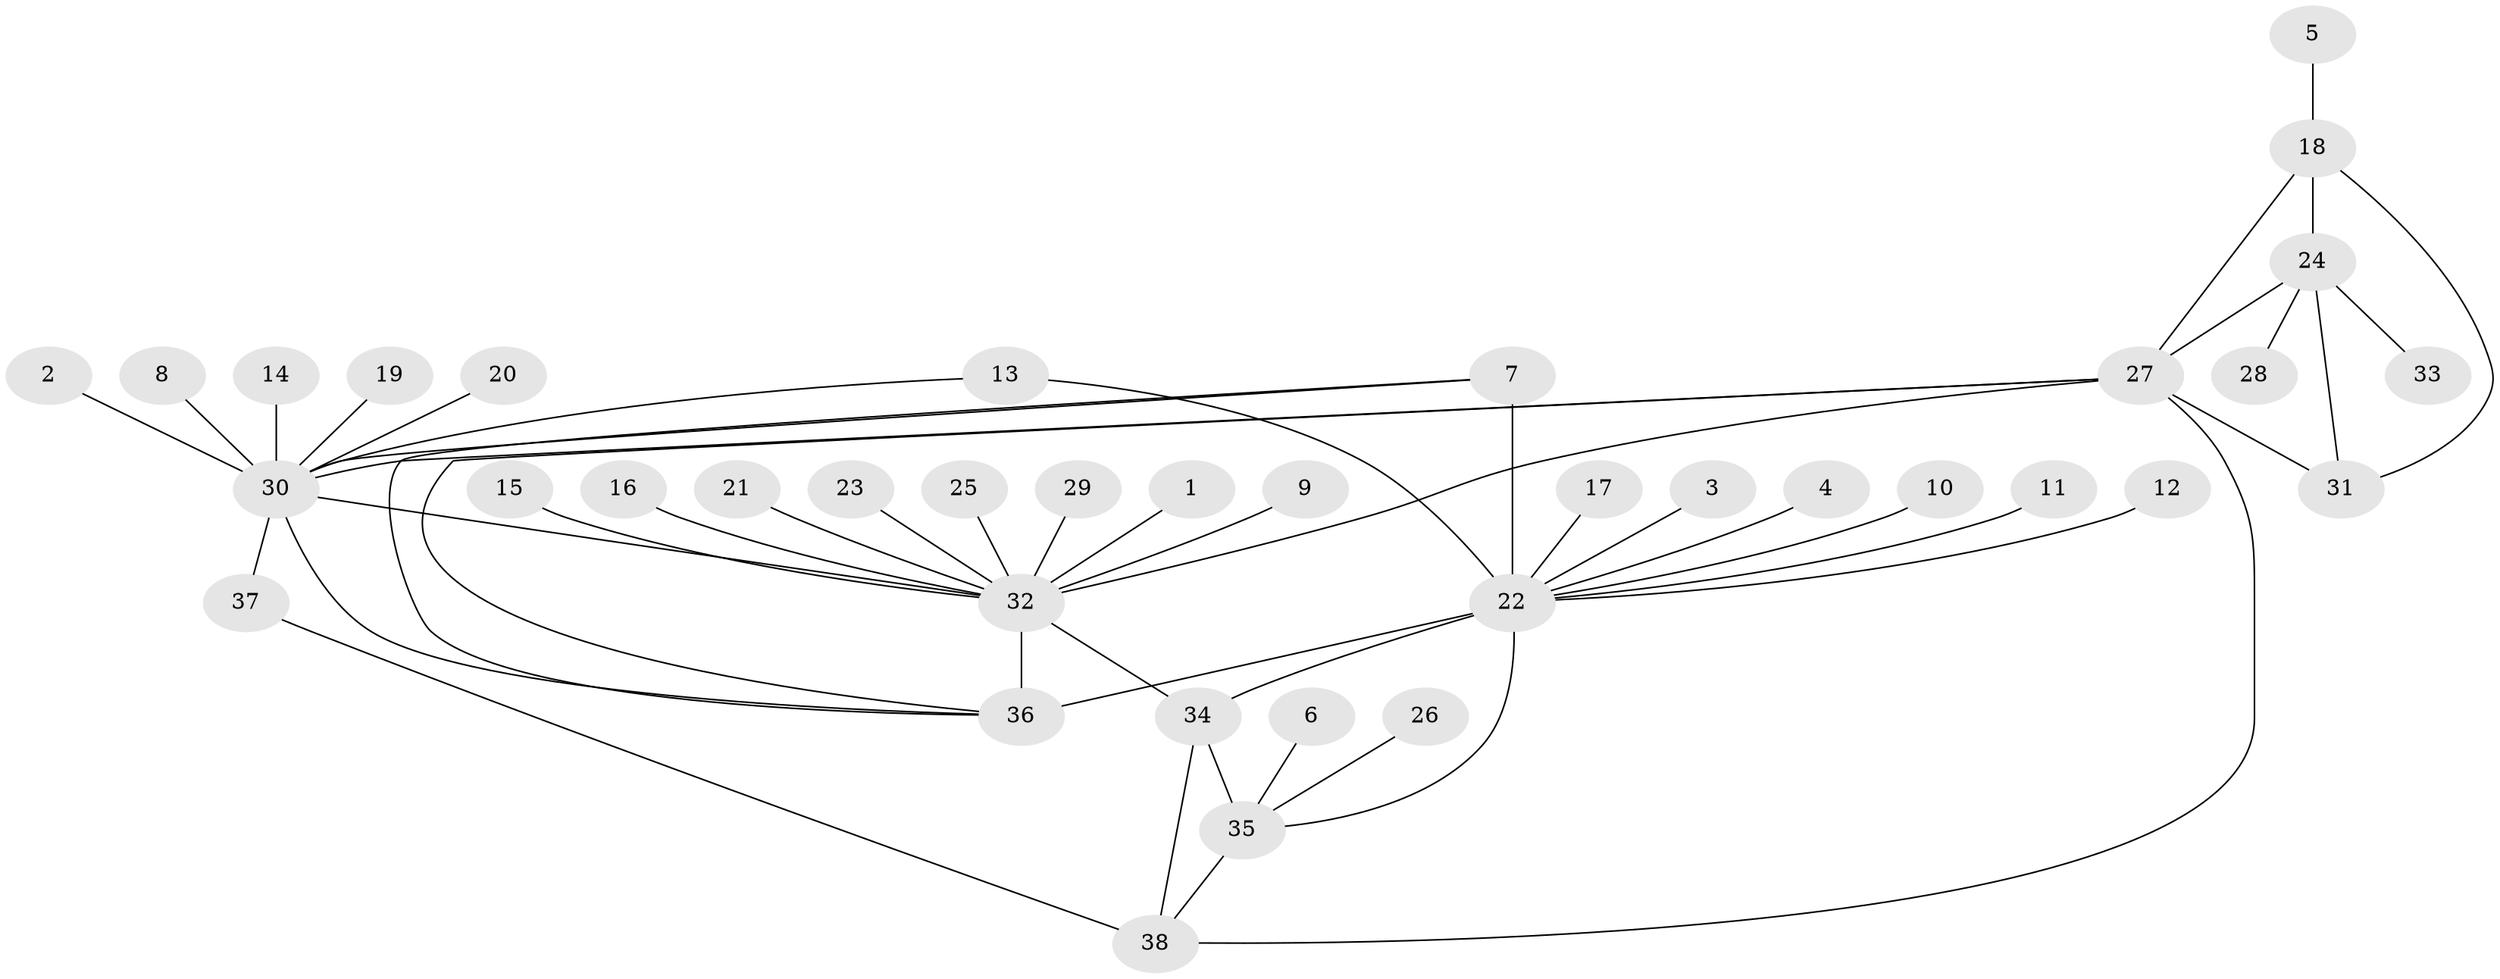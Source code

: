 // original degree distribution, {5: 0.024, 8: 0.024, 13: 0.008, 7: 0.072, 10: 0.008, 6: 0.016, 11: 0.032, 9: 0.056, 1: 0.536, 2: 0.192, 3: 0.024, 4: 0.008}
// Generated by graph-tools (version 1.1) at 2025/37/03/04/25 23:37:48]
// undirected, 38 vertices, 51 edges
graph export_dot {
  node [color=gray90,style=filled];
  1;
  2;
  3;
  4;
  5;
  6;
  7;
  8;
  9;
  10;
  11;
  12;
  13;
  14;
  15;
  16;
  17;
  18;
  19;
  20;
  21;
  22;
  23;
  24;
  25;
  26;
  27;
  28;
  29;
  30;
  31;
  32;
  33;
  34;
  35;
  36;
  37;
  38;
  1 -- 32 [weight=1.0];
  2 -- 30 [weight=1.0];
  3 -- 22 [weight=1.0];
  4 -- 22 [weight=1.0];
  5 -- 18 [weight=1.0];
  6 -- 35 [weight=1.0];
  7 -- 22 [weight=4.0];
  7 -- 30 [weight=1.0];
  7 -- 36 [weight=1.0];
  8 -- 30 [weight=1.0];
  9 -- 32 [weight=1.0];
  10 -- 22 [weight=1.0];
  11 -- 22 [weight=1.0];
  12 -- 22 [weight=1.0];
  13 -- 22 [weight=1.0];
  13 -- 30 [weight=1.0];
  14 -- 30 [weight=1.0];
  15 -- 32 [weight=1.0];
  16 -- 32 [weight=1.0];
  17 -- 22 [weight=1.0];
  18 -- 24 [weight=1.0];
  18 -- 27 [weight=2.0];
  18 -- 31 [weight=2.0];
  19 -- 30 [weight=1.0];
  20 -- 30 [weight=1.0];
  21 -- 32 [weight=1.0];
  22 -- 34 [weight=1.0];
  22 -- 35 [weight=1.0];
  22 -- 36 [weight=4.0];
  23 -- 32 [weight=1.0];
  24 -- 27 [weight=2.0];
  24 -- 28 [weight=1.0];
  24 -- 31 [weight=2.0];
  24 -- 33 [weight=1.0];
  25 -- 32 [weight=1.0];
  26 -- 35 [weight=1.0];
  27 -- 30 [weight=2.0];
  27 -- 31 [weight=4.0];
  27 -- 32 [weight=1.0];
  27 -- 36 [weight=1.0];
  27 -- 38 [weight=1.0];
  29 -- 32 [weight=1.0];
  30 -- 32 [weight=1.0];
  30 -- 36 [weight=1.0];
  30 -- 37 [weight=5.0];
  32 -- 34 [weight=1.0];
  32 -- 36 [weight=3.0];
  34 -- 35 [weight=6.0];
  34 -- 38 [weight=3.0];
  35 -- 38 [weight=2.0];
  37 -- 38 [weight=1.0];
}
